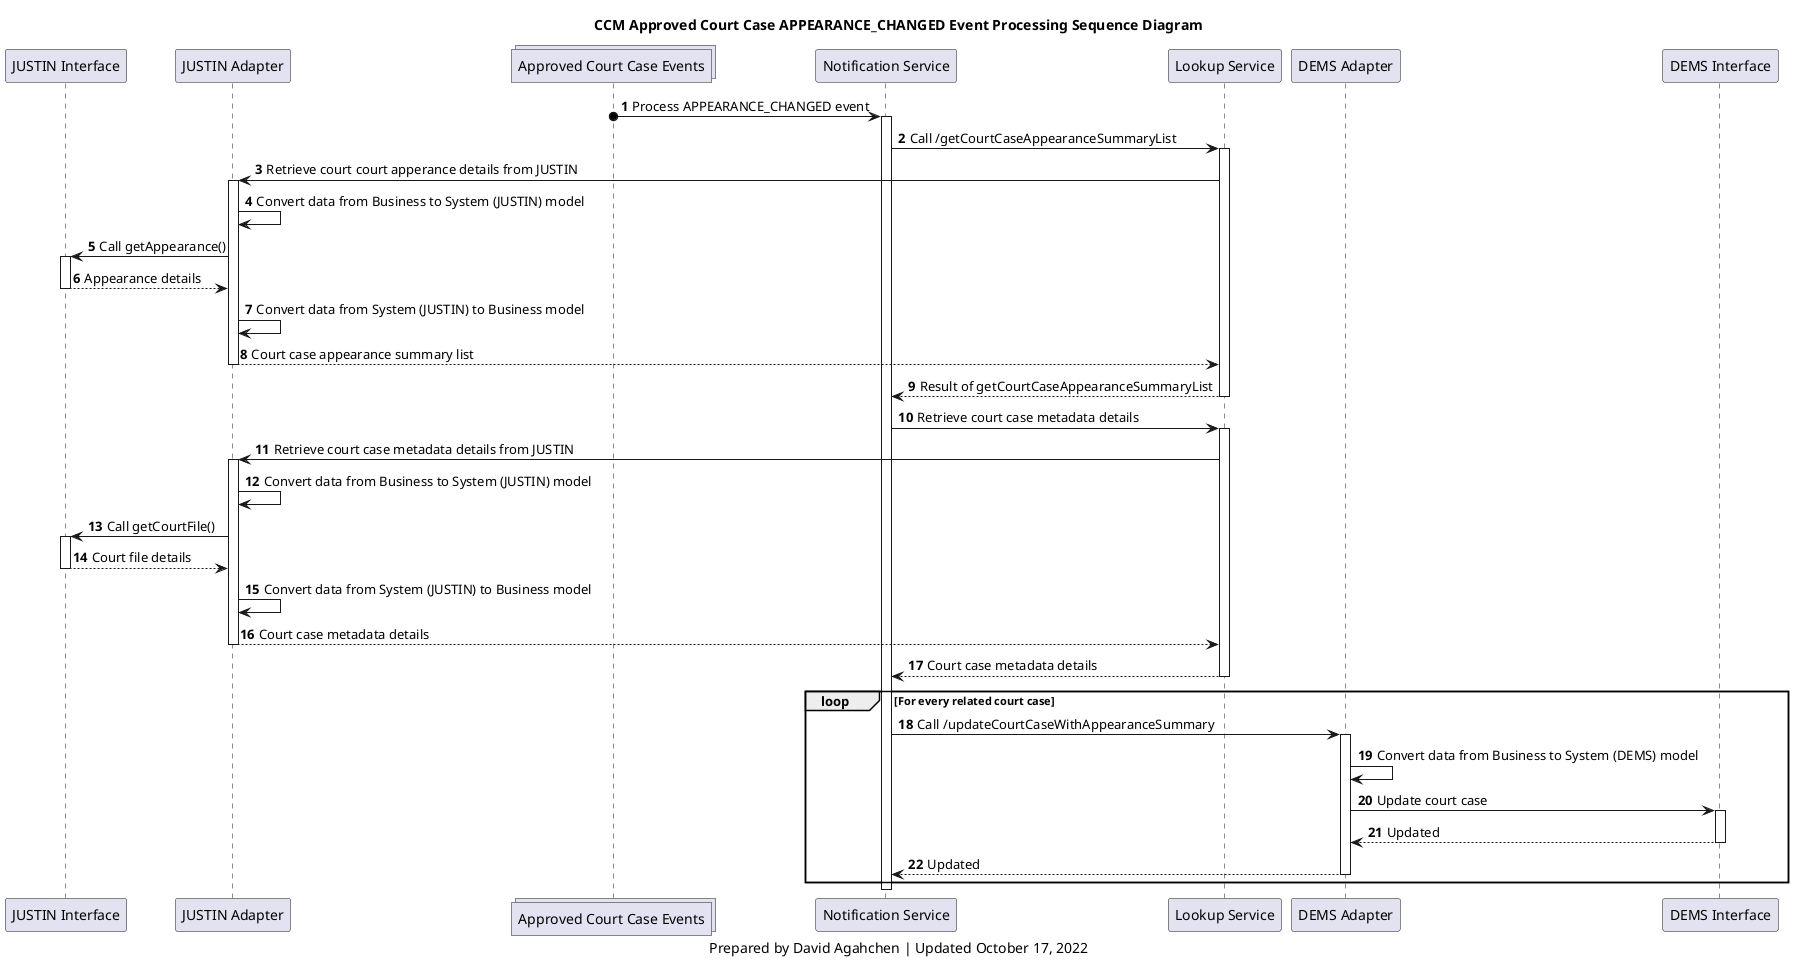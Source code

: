 @startuml
'hide footbox

participant j_interface as "JUSTIN Interface"
participant j_adapter as "JUSTIN Adapter"
collections court_case_metadatas_topic as "Approved Court Case Events"
participant case_notification_service as "Notification Service"
participant case_lookup_service as "Lookup Service"
participant d_adapter as "DEMS Adapter"
participant d_interface as "DEMS Interface"

title
CCM Approved Court Case APPEARANCE_CHANGED Event Processing Sequence Diagram
end title

autonumber

court_case_metadatas_topic o-> case_notification_service: Process APPEARANCE_CHANGED event
activate case_notification_service

case_notification_service -> case_lookup_service: Call /getCourtCaseAppearanceSummaryList
activate case_lookup_service
case_lookup_service -> j_adapter: Retrieve court court apperance details from JUSTIN

activate j_adapter
j_adapter -> j_adapter: Convert data from Business to System (JUSTIN) model
j_adapter -> j_interface: Call getAppearance()
activate j_interface
j_interface --> j_adapter: Appearance details
deactivate j_interface
j_adapter -> j_adapter: Convert data from System (JUSTIN) to Business model
j_adapter --> case_lookup_service: Court case appearance summary list
deactivate j_adapter

case_lookup_service --> case_notification_service: Result of getCourtCaseAppearanceSummaryList
deactivate case_lookup_service

case_notification_service -> case_lookup_service: Retrieve court case metadata details
activate case_lookup_service
case_lookup_service -> j_adapter: Retrieve court case metadata details from JUSTIN

activate j_adapter
j_adapter -> j_adapter: Convert data from Business to System (JUSTIN) model
j_adapter -> j_interface: Call getCourtFile()
activate j_interface
j_interface --> j_adapter: Court file details
deactivate j_interface
j_adapter -> j_adapter: Convert data from System (JUSTIN) to Business model
j_adapter --> case_lookup_service: Court case metadata details
deactivate j_adapter

case_lookup_service --> case_notification_service: Court case metadata details
deactivate case_lookup_service

loop For every related court case
    case_notification_service -> d_adapter: Call /updateCourtCaseWithAppearanceSummary
    activate d_adapter

    d_adapter -> d_adapter: Convert data from Business to System (DEMS) model

    d_adapter -> d_interface: Update court case
    activate d_interface

    d_interface --> d_adapter: Updated
    deactivate d_interface

    d_adapter --> case_notification_service: Updated
    deactivate d_adapter

end

deactivate case_notification_service

caption
Prepared by David Agahchen | Updated October 17, 2022
end caption
@enduml